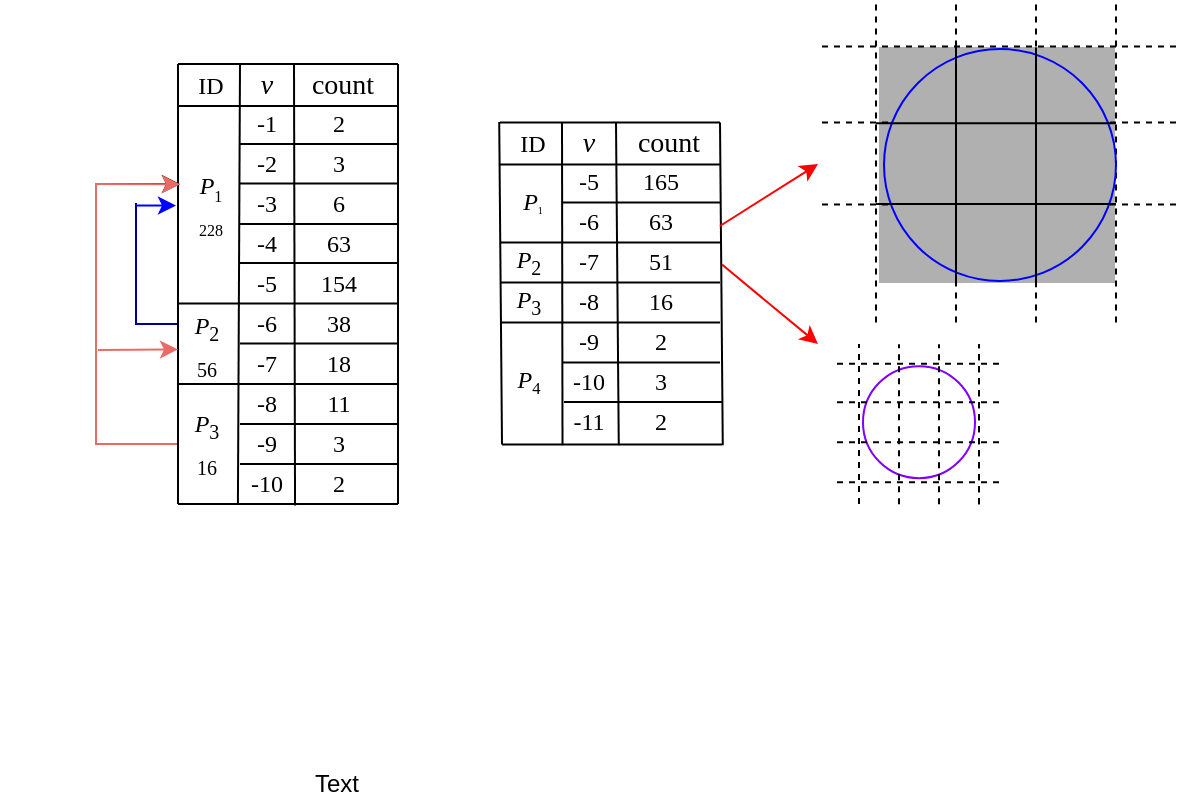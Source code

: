 <mxfile version="14.3.2" type="github" pages="2">
  <diagram id="_1Wtow-dw4-1ti9XIvQA" name="Page-1">
    <mxGraphModel dx="2377" dy="867" grid="1" gridSize="10" guides="1" tooltips="1" connect="1" arrows="1" fold="1" page="1" pageScale="1" pageWidth="827" pageHeight="1169" math="0" shadow="0">
      <root>
        <mxCell id="0" />
        <mxCell id="1" parent="0" />
        <mxCell id="E4blvEDHZqpK1_lMUiRl-31" value="" style="whiteSpace=wrap;html=1;aspect=fixed;shadow=0;strokeColor=#FFFFFF;fillColor=#B0B0B0;" parent="1" vertex="1">
          <mxGeometry x="-289" y="41" width="119" height="119" as="geometry" />
        </mxCell>
        <mxCell id="SOsMVHl4s7LR2z6pSPWi-3" value="" style="endArrow=none;html=1;" parent="1" edge="1">
          <mxGeometry width="50" height="50" relative="1" as="geometry">
            <mxPoint x="-639" y="270" as="sourcePoint" />
            <mxPoint x="-639" y="50" as="targetPoint" />
          </mxGeometry>
        </mxCell>
        <mxCell id="SOsMVHl4s7LR2z6pSPWi-4" value="" style="endArrow=none;html=1;" parent="1" edge="1">
          <mxGeometry width="50" height="50" relative="1" as="geometry">
            <mxPoint x="-639" y="50" as="sourcePoint" />
            <mxPoint x="-529" y="50" as="targetPoint" />
          </mxGeometry>
        </mxCell>
        <mxCell id="SOsMVHl4s7LR2z6pSPWi-5" value="" style="endArrow=none;html=1;" parent="1" edge="1">
          <mxGeometry width="50" height="50" relative="1" as="geometry">
            <mxPoint x="-639" y="71" as="sourcePoint" />
            <mxPoint x="-529" y="71" as="targetPoint" />
          </mxGeometry>
        </mxCell>
        <mxCell id="SOsMVHl4s7LR2z6pSPWi-6" value="" style="endArrow=none;html=1;" parent="1" edge="1">
          <mxGeometry width="50" height="50" relative="1" as="geometry">
            <mxPoint x="-529" y="270" as="sourcePoint" />
            <mxPoint x="-529" y="50" as="targetPoint" />
          </mxGeometry>
        </mxCell>
        <mxCell id="SOsMVHl4s7LR2z6pSPWi-7" value="" style="endArrow=none;html=1;exitX=0.032;exitY=0.998;exitDx=0;exitDy=0;exitPerimeter=0;" parent="1" source="SOsMVHl4s7LR2z6pSPWi-50" edge="1">
          <mxGeometry width="50" height="50" relative="1" as="geometry">
            <mxPoint x="-608" y="490" as="sourcePoint" />
            <mxPoint x="-608" y="50" as="targetPoint" />
          </mxGeometry>
        </mxCell>
        <mxCell id="SOsMVHl4s7LR2z6pSPWi-8" value="" style="endArrow=none;html=1;exitX=0.984;exitY=1.036;exitDx=0;exitDy=0;exitPerimeter=0;" parent="1" source="SOsMVHl4s7LR2z6pSPWi-50" edge="1">
          <mxGeometry width="50" height="50" relative="1" as="geometry">
            <mxPoint x="-581" y="490" as="sourcePoint" />
            <mxPoint x="-581" y="50" as="targetPoint" />
          </mxGeometry>
        </mxCell>
        <mxCell id="SOsMVHl4s7LR2z6pSPWi-9" value="&lt;font style=&quot;font-size: 12px&quot; face=&quot;Times New Roman&quot;&gt;ID&lt;/font&gt;" style="text;html=1;align=center;verticalAlign=middle;resizable=0;points=[];autosize=1;strokeColor=none;" parent="1" vertex="1">
          <mxGeometry x="-638" y="51" width="30" height="20" as="geometry" />
        </mxCell>
        <mxCell id="SOsMVHl4s7LR2z6pSPWi-10" value="&lt;font style=&quot;font-size: 14px&quot; face=&quot;Times New Roman&quot;&gt;&lt;i&gt;v&lt;/i&gt;&lt;/font&gt;" style="text;html=1;align=center;verticalAlign=middle;resizable=0;points=[];autosize=1;strokeColor=none;" parent="1" vertex="1">
          <mxGeometry x="-605" y="51" width="20" height="20" as="geometry" />
        </mxCell>
        <mxCell id="SOsMVHl4s7LR2z6pSPWi-11" value="&lt;font style=&quot;font-size: 14px&quot; face=&quot;Times New Roman&quot;&gt;count&lt;/font&gt;" style="text;html=1;align=center;verticalAlign=middle;resizable=0;points=[];autosize=1;strokeColor=none;" parent="1" vertex="1">
          <mxGeometry x="-582" y="51" width="50" height="20" as="geometry" />
        </mxCell>
        <mxCell id="SOsMVHl4s7LR2z6pSPWi-14" value="" style="endArrow=none;html=1;" parent="1" edge="1">
          <mxGeometry width="50" height="50" relative="1" as="geometry">
            <mxPoint x="-639" y="169.76" as="sourcePoint" />
            <mxPoint x="-529" y="169.76" as="targetPoint" />
          </mxGeometry>
        </mxCell>
        <mxCell id="SOsMVHl4s7LR2z6pSPWi-15" value="&lt;font face=&quot;Times New Roman&quot;&gt;&lt;span style=&quot;font-size: 12px&quot;&gt;&lt;i&gt;P&lt;/i&gt;&lt;/span&gt;&lt;sub&gt;&lt;font style=&quot;font-size: 8px&quot;&gt;1&lt;br&gt;228&lt;br&gt;&lt;/font&gt;&lt;/sub&gt;&lt;/font&gt;" style="text;html=1;align=center;verticalAlign=middle;resizable=0;points=[];autosize=1;strokeColor=none;" parent="1" vertex="1">
          <mxGeometry x="-638" y="101" width="30" height="40" as="geometry" />
        </mxCell>
        <mxCell id="SOsMVHl4s7LR2z6pSPWi-18" value="" style="endArrow=none;html=1;" parent="1" edge="1">
          <mxGeometry width="50" height="50" relative="1" as="geometry">
            <mxPoint x="-608" y="90" as="sourcePoint" />
            <mxPoint x="-529" y="90" as="targetPoint" />
          </mxGeometry>
        </mxCell>
        <mxCell id="SOsMVHl4s7LR2z6pSPWi-19" value="" style="endArrow=none;html=1;" parent="1" edge="1">
          <mxGeometry width="50" height="50" relative="1" as="geometry">
            <mxPoint x="-608" y="109.76" as="sourcePoint" />
            <mxPoint x="-529" y="109.76" as="targetPoint" />
          </mxGeometry>
        </mxCell>
        <mxCell id="SOsMVHl4s7LR2z6pSPWi-20" value="" style="endArrow=none;html=1;" parent="1" edge="1">
          <mxGeometry width="50" height="50" relative="1" as="geometry">
            <mxPoint x="-608" y="130.0" as="sourcePoint" />
            <mxPoint x="-529" y="130.0" as="targetPoint" />
          </mxGeometry>
        </mxCell>
        <mxCell id="SOsMVHl4s7LR2z6pSPWi-21" value="&lt;font face=&quot;Times New Roman&quot;&gt;-1&lt;/font&gt;" style="text;html=1;align=center;verticalAlign=middle;resizable=0;points=[];autosize=1;strokeColor=none;" parent="1" vertex="1">
          <mxGeometry x="-610" y="70" width="30" height="20" as="geometry" />
        </mxCell>
        <mxCell id="SOsMVHl4s7LR2z6pSPWi-22" value="&lt;font face=&quot;Times New Roman&quot;&gt;-2&lt;/font&gt;" style="text;html=1;align=center;verticalAlign=middle;resizable=0;points=[];autosize=1;strokeColor=none;" parent="1" vertex="1">
          <mxGeometry x="-610" y="90" width="30" height="20" as="geometry" />
        </mxCell>
        <mxCell id="SOsMVHl4s7LR2z6pSPWi-23" value="&lt;font face=&quot;Times New Roman&quot;&gt;-3&lt;/font&gt;" style="text;html=1;align=center;verticalAlign=middle;resizable=0;points=[];autosize=1;strokeColor=none;" parent="1" vertex="1">
          <mxGeometry x="-610" y="110" width="30" height="20" as="geometry" />
        </mxCell>
        <mxCell id="SOsMVHl4s7LR2z6pSPWi-24" value="&lt;font face=&quot;Times New Roman&quot;&gt;-4&lt;/font&gt;" style="text;html=1;align=center;verticalAlign=middle;resizable=0;points=[];autosize=1;strokeColor=none;" parent="1" vertex="1">
          <mxGeometry x="-610" y="130" width="30" height="20" as="geometry" />
        </mxCell>
        <mxCell id="SOsMVHl4s7LR2z6pSPWi-25" value="&lt;font face=&quot;Times New Roman&quot;&gt;2&lt;/font&gt;" style="text;html=1;align=center;verticalAlign=middle;resizable=0;points=[];autosize=1;strokeColor=none;" parent="1" vertex="1">
          <mxGeometry x="-569" y="70" width="20" height="20" as="geometry" />
        </mxCell>
        <mxCell id="SOsMVHl4s7LR2z6pSPWi-26" value="&lt;font face=&quot;Times New Roman&quot;&gt;3&lt;/font&gt;" style="text;html=1;align=center;verticalAlign=middle;resizable=0;points=[];autosize=1;strokeColor=none;" parent="1" vertex="1">
          <mxGeometry x="-569" y="90" width="20" height="20" as="geometry" />
        </mxCell>
        <mxCell id="SOsMVHl4s7LR2z6pSPWi-27" value="&lt;font face=&quot;Times New Roman&quot;&gt;6&lt;/font&gt;" style="text;html=1;align=center;verticalAlign=middle;resizable=0;points=[];autosize=1;strokeColor=none;" parent="1" vertex="1">
          <mxGeometry x="-569" y="110" width="20" height="20" as="geometry" />
        </mxCell>
        <mxCell id="SOsMVHl4s7LR2z6pSPWi-28" value="&lt;font face=&quot;Times New Roman&quot;&gt;63&lt;/font&gt;" style="text;html=1;align=center;verticalAlign=middle;resizable=0;points=[];autosize=1;strokeColor=none;" parent="1" vertex="1">
          <mxGeometry x="-574" y="130" width="30" height="20" as="geometry" />
        </mxCell>
        <mxCell id="SOsMVHl4s7LR2z6pSPWi-30" value="" style="endArrow=none;html=1;" parent="1" edge="1">
          <mxGeometry width="50" height="50" relative="1" as="geometry">
            <mxPoint x="-639" y="210" as="sourcePoint" />
            <mxPoint x="-529" y="210" as="targetPoint" />
          </mxGeometry>
        </mxCell>
        <mxCell id="SOsMVHl4s7LR2z6pSPWi-31" value="&lt;font style=&quot;font-size: 12px&quot; face=&quot;Times New Roman&quot;&gt;&lt;i&gt;P&lt;/i&gt;&lt;sub&gt;2&lt;br&gt;56&lt;br&gt;&lt;/sub&gt;&lt;/font&gt;" style="text;html=1;align=center;verticalAlign=middle;resizable=0;points=[];autosize=1;strokeColor=none;" parent="1" vertex="1">
          <mxGeometry x="-640" y="171" width="30" height="40" as="geometry" />
        </mxCell>
        <mxCell id="SOsMVHl4s7LR2z6pSPWi-32" value="" style="endArrow=none;html=1;" parent="1" edge="1">
          <mxGeometry width="50" height="50" relative="1" as="geometry">
            <mxPoint x="-608" y="149.52" as="sourcePoint" />
            <mxPoint x="-529" y="149.52" as="targetPoint" />
          </mxGeometry>
        </mxCell>
        <mxCell id="SOsMVHl4s7LR2z6pSPWi-35" value="&lt;font face=&quot;Times New Roman&quot;&gt;-5&lt;/font&gt;" style="text;html=1;align=center;verticalAlign=middle;resizable=0;points=[];autosize=1;strokeColor=none;" parent="1" vertex="1">
          <mxGeometry x="-610" y="150" width="30" height="20" as="geometry" />
        </mxCell>
        <mxCell id="SOsMVHl4s7LR2z6pSPWi-36" value="&lt;font face=&quot;Times New Roman&quot;&gt;154&lt;/font&gt;" style="text;html=1;align=center;verticalAlign=middle;resizable=0;points=[];autosize=1;strokeColor=none;" parent="1" vertex="1">
          <mxGeometry x="-574" y="150" width="30" height="20" as="geometry" />
        </mxCell>
        <mxCell id="SOsMVHl4s7LR2z6pSPWi-37" value="" style="endArrow=none;html=1;" parent="1" edge="1">
          <mxGeometry width="50" height="50" relative="1" as="geometry">
            <mxPoint x="-608" y="189.76" as="sourcePoint" />
            <mxPoint x="-529" y="189.76" as="targetPoint" />
          </mxGeometry>
        </mxCell>
        <mxCell id="SOsMVHl4s7LR2z6pSPWi-38" value="&lt;font face=&quot;Times New Roman&quot;&gt;-6&lt;/font&gt;" style="text;html=1;align=center;verticalAlign=middle;resizable=0;points=[];autosize=1;strokeColor=none;" parent="1" vertex="1">
          <mxGeometry x="-610" y="170" width="30" height="20" as="geometry" />
        </mxCell>
        <mxCell id="SOsMVHl4s7LR2z6pSPWi-41" value="&lt;font face=&quot;Times New Roman&quot;&gt;-7&lt;/font&gt;" style="text;html=1;align=center;verticalAlign=middle;resizable=0;points=[];autosize=1;strokeColor=none;" parent="1" vertex="1">
          <mxGeometry x="-610" y="190" width="30" height="20" as="geometry" />
        </mxCell>
        <mxCell id="SOsMVHl4s7LR2z6pSPWi-42" value="&lt;font face=&quot;Times New Roman&quot;&gt;38&lt;/font&gt;" style="text;html=1;align=center;verticalAlign=middle;resizable=0;points=[];autosize=1;strokeColor=none;" parent="1" vertex="1">
          <mxGeometry x="-574" y="170" width="30" height="20" as="geometry" />
        </mxCell>
        <mxCell id="SOsMVHl4s7LR2z6pSPWi-43" value="&lt;font face=&quot;Times New Roman&quot;&gt;18&lt;/font&gt;" style="text;html=1;align=center;verticalAlign=middle;resizable=0;points=[];autosize=1;strokeColor=none;" parent="1" vertex="1">
          <mxGeometry x="-574" y="190" width="30" height="20" as="geometry" />
        </mxCell>
        <mxCell id="SOsMVHl4s7LR2z6pSPWi-44" value="" style="endArrow=none;html=1;" parent="1" edge="1">
          <mxGeometry width="50" height="50" relative="1" as="geometry">
            <mxPoint x="-639" y="270" as="sourcePoint" />
            <mxPoint x="-529" y="270" as="targetPoint" />
          </mxGeometry>
        </mxCell>
        <mxCell id="SOsMVHl4s7LR2z6pSPWi-45" value="&lt;font style=&quot;font-size: 12px&quot; face=&quot;Times New Roman&quot;&gt;&lt;i&gt;P&lt;/i&gt;&lt;sub&gt;3&lt;br&gt;16&lt;br&gt;&lt;/sub&gt;&lt;/font&gt;" style="text;html=1;align=center;verticalAlign=middle;resizable=0;points=[];autosize=1;strokeColor=none;" parent="1" vertex="1">
          <mxGeometry x="-640" y="220" width="30" height="40" as="geometry" />
        </mxCell>
        <mxCell id="SOsMVHl4s7LR2z6pSPWi-46" value="" style="endArrow=none;html=1;" parent="1" edge="1">
          <mxGeometry width="50" height="50" relative="1" as="geometry">
            <mxPoint x="-608" y="230" as="sourcePoint" />
            <mxPoint x="-529" y="230" as="targetPoint" />
          </mxGeometry>
        </mxCell>
        <mxCell id="SOsMVHl4s7LR2z6pSPWi-47" value="" style="endArrow=none;html=1;" parent="1" edge="1">
          <mxGeometry width="50" height="50" relative="1" as="geometry">
            <mxPoint x="-608" y="250" as="sourcePoint" />
            <mxPoint x="-529" y="250" as="targetPoint" />
          </mxGeometry>
        </mxCell>
        <mxCell id="SOsMVHl4s7LR2z6pSPWi-48" value="&lt;font face=&quot;Times New Roman&quot;&gt;-8&lt;/font&gt;" style="text;html=1;align=center;verticalAlign=middle;resizable=0;points=[];autosize=1;strokeColor=none;" parent="1" vertex="1">
          <mxGeometry x="-610" y="210" width="30" height="20" as="geometry" />
        </mxCell>
        <mxCell id="SOsMVHl4s7LR2z6pSPWi-49" value="&lt;font face=&quot;Times New Roman&quot;&gt;-9&lt;/font&gt;" style="text;html=1;align=center;verticalAlign=middle;resizable=0;points=[];autosize=1;strokeColor=none;" parent="1" vertex="1">
          <mxGeometry x="-610" y="230" width="30" height="20" as="geometry" />
        </mxCell>
        <mxCell id="SOsMVHl4s7LR2z6pSPWi-50" value="&lt;font face=&quot;Times New Roman&quot;&gt;-10&lt;/font&gt;" style="text;html=1;align=center;verticalAlign=middle;resizable=0;points=[];autosize=1;strokeColor=none;" parent="1" vertex="1">
          <mxGeometry x="-610" y="250" width="30" height="20" as="geometry" />
        </mxCell>
        <mxCell id="SOsMVHl4s7LR2z6pSPWi-52" value="&lt;font face=&quot;Times New Roman&quot;&gt;11&lt;/font&gt;" style="text;html=1;align=center;verticalAlign=middle;resizable=0;points=[];autosize=1;strokeColor=none;" parent="1" vertex="1">
          <mxGeometry x="-574" y="210" width="30" height="20" as="geometry" />
        </mxCell>
        <mxCell id="SOsMVHl4s7LR2z6pSPWi-53" value="&lt;font face=&quot;Times New Roman&quot;&gt;3&lt;/font&gt;" style="text;html=1;align=center;verticalAlign=middle;resizable=0;points=[];autosize=1;strokeColor=none;" parent="1" vertex="1">
          <mxGeometry x="-569" y="230" width="20" height="20" as="geometry" />
        </mxCell>
        <mxCell id="SOsMVHl4s7LR2z6pSPWi-54" value="&lt;font face=&quot;Times New Roman&quot;&gt;2&lt;/font&gt;" style="text;html=1;align=center;verticalAlign=middle;resizable=0;points=[];autosize=1;strokeColor=none;" parent="1" vertex="1">
          <mxGeometry x="-569" y="250" width="20" height="20" as="geometry" />
        </mxCell>
        <mxCell id="SOsMVHl4s7LR2z6pSPWi-56" value="" style="endArrow=none;html=1;" parent="1" edge="1">
          <mxGeometry width="50" height="50" relative="1" as="geometry">
            <mxPoint x="-478" y="79.3" as="sourcePoint" />
            <mxPoint x="-368" y="79.3" as="targetPoint" />
          </mxGeometry>
        </mxCell>
        <mxCell id="SOsMVHl4s7LR2z6pSPWi-57" value="" style="endArrow=none;html=1;" parent="1" edge="1">
          <mxGeometry width="50" height="50" relative="1" as="geometry">
            <mxPoint x="-478" y="100.3" as="sourcePoint" />
            <mxPoint x="-368" y="100.3" as="targetPoint" />
          </mxGeometry>
        </mxCell>
        <mxCell id="SOsMVHl4s7LR2z6pSPWi-59" value="" style="endArrow=none;html=1;exitX=0.075;exitY=1.064;exitDx=0;exitDy=0;exitPerimeter=0;" parent="1" source="SOsMVHl4s7LR2z6pSPWi-84" edge="1">
          <mxGeometry width="50" height="50" relative="1" as="geometry">
            <mxPoint x="-447" y="299.3" as="sourcePoint" />
            <mxPoint x="-447" y="79.3" as="targetPoint" />
          </mxGeometry>
        </mxCell>
        <mxCell id="SOsMVHl4s7LR2z6pSPWi-60" value="" style="endArrow=none;html=1;exitX=1.013;exitY=1.064;exitDx=0;exitDy=0;exitPerimeter=0;" parent="1" source="SOsMVHl4s7LR2z6pSPWi-84" edge="1">
          <mxGeometry width="50" height="50" relative="1" as="geometry">
            <mxPoint x="-419.48" y="300.02" as="sourcePoint" />
            <mxPoint x="-420" y="79.3" as="targetPoint" />
          </mxGeometry>
        </mxCell>
        <mxCell id="SOsMVHl4s7LR2z6pSPWi-61" value="&lt;font style=&quot;font-size: 12px&quot; face=&quot;Times New Roman&quot;&gt;ID&lt;/font&gt;" style="text;html=1;align=center;verticalAlign=middle;resizable=0;points=[];autosize=1;strokeColor=none;" parent="1" vertex="1">
          <mxGeometry x="-477" y="80.3" width="30" height="20" as="geometry" />
        </mxCell>
        <mxCell id="SOsMVHl4s7LR2z6pSPWi-62" value="&lt;font style=&quot;font-size: 14px&quot; face=&quot;Times New Roman&quot;&gt;&lt;i&gt;v&lt;/i&gt;&lt;/font&gt;" style="text;html=1;align=center;verticalAlign=middle;resizable=0;points=[];autosize=1;strokeColor=none;" parent="1" vertex="1">
          <mxGeometry x="-444" y="80.3" width="20" height="20" as="geometry" />
        </mxCell>
        <mxCell id="SOsMVHl4s7LR2z6pSPWi-63" value="&lt;font style=&quot;font-size: 14px&quot; face=&quot;Times New Roman&quot;&gt;count&lt;/font&gt;" style="text;html=1;align=center;verticalAlign=middle;resizable=0;points=[];autosize=1;strokeColor=none;" parent="1" vertex="1">
          <mxGeometry x="-419" y="80.3" width="50" height="20" as="geometry" />
        </mxCell>
        <mxCell id="SOsMVHl4s7LR2z6pSPWi-65" value="&lt;font style=&quot;font-size: 12px&quot; face=&quot;Times New Roman&quot;&gt;&lt;i&gt;P&lt;/i&gt;&lt;/font&gt;&lt;font style=&quot;font-size: 6px&quot; face=&quot;Times New Roman&quot;&gt;&lt;sub&gt;1&lt;/sub&gt;&lt;/font&gt;" style="text;html=1;align=center;verticalAlign=middle;resizable=0;points=[];autosize=1;strokeColor=none;" parent="1" vertex="1">
          <mxGeometry x="-477" y="109.3" width="30" height="20" as="geometry" />
        </mxCell>
        <mxCell id="SOsMVHl4s7LR2z6pSPWi-66" value="" style="endArrow=none;html=1;" parent="1" edge="1">
          <mxGeometry width="50" height="50" relative="1" as="geometry">
            <mxPoint x="-447" y="119.3" as="sourcePoint" />
            <mxPoint x="-368" y="119.3" as="targetPoint" />
          </mxGeometry>
        </mxCell>
        <mxCell id="SOsMVHl4s7LR2z6pSPWi-69" value="&lt;font face=&quot;Times New Roman&quot;&gt;-5&lt;/font&gt;" style="text;html=1;align=center;verticalAlign=middle;resizable=0;points=[];autosize=1;strokeColor=none;" parent="1" vertex="1">
          <mxGeometry x="-449" y="99.3" width="30" height="20" as="geometry" />
        </mxCell>
        <mxCell id="SOsMVHl4s7LR2z6pSPWi-70" value="&lt;font face=&quot;Times New Roman&quot;&gt;-6&lt;/font&gt;" style="text;html=1;align=center;verticalAlign=middle;resizable=0;points=[];autosize=1;strokeColor=none;" parent="1" vertex="1">
          <mxGeometry x="-449" y="119.3" width="30" height="20" as="geometry" />
        </mxCell>
        <mxCell id="SOsMVHl4s7LR2z6pSPWi-71" value="&lt;font face=&quot;Times New Roman&quot;&gt;-7&lt;/font&gt;" style="text;html=1;align=center;verticalAlign=middle;resizable=0;points=[];autosize=1;strokeColor=none;" parent="1" vertex="1">
          <mxGeometry x="-449" y="139.3" width="30" height="20" as="geometry" />
        </mxCell>
        <mxCell id="SOsMVHl4s7LR2z6pSPWi-72" value="&lt;font face=&quot;Times New Roman&quot;&gt;-8&lt;/font&gt;" style="text;html=1;align=center;verticalAlign=middle;resizable=0;points=[];autosize=1;strokeColor=none;" parent="1" vertex="1">
          <mxGeometry x="-449" y="159.3" width="30" height="20" as="geometry" />
        </mxCell>
        <mxCell id="SOsMVHl4s7LR2z6pSPWi-73" value="&lt;font face=&quot;Times New Roman&quot;&gt;165&lt;/font&gt;" style="text;html=1;align=center;verticalAlign=middle;resizable=0;points=[];autosize=1;strokeColor=none;" parent="1" vertex="1">
          <mxGeometry x="-413" y="99.3" width="30" height="20" as="geometry" />
        </mxCell>
        <mxCell id="SOsMVHl4s7LR2z6pSPWi-74" value="&lt;font face=&quot;Times New Roman&quot;&gt;63&lt;/font&gt;" style="text;html=1;align=center;verticalAlign=middle;resizable=0;points=[];autosize=1;strokeColor=none;" parent="1" vertex="1">
          <mxGeometry x="-413" y="119.3" width="30" height="20" as="geometry" />
        </mxCell>
        <mxCell id="SOsMVHl4s7LR2z6pSPWi-75" value="&lt;font face=&quot;Times New Roman&quot;&gt;51&lt;/font&gt;" style="text;html=1;align=center;verticalAlign=middle;resizable=0;points=[];autosize=1;strokeColor=none;" parent="1" vertex="1">
          <mxGeometry x="-413" y="139.3" width="30" height="20" as="geometry" />
        </mxCell>
        <mxCell id="SOsMVHl4s7LR2z6pSPWi-76" value="&lt;font face=&quot;Times New Roman&quot;&gt;16&lt;/font&gt;" style="text;html=1;align=center;verticalAlign=middle;resizable=0;points=[];autosize=1;strokeColor=none;" parent="1" vertex="1">
          <mxGeometry x="-413" y="159.3" width="30" height="20" as="geometry" />
        </mxCell>
        <mxCell id="SOsMVHl4s7LR2z6pSPWi-77" value="" style="endArrow=none;html=1;" parent="1" edge="1">
          <mxGeometry width="50" height="50" relative="1" as="geometry">
            <mxPoint x="-477" y="240.3" as="sourcePoint" />
            <mxPoint x="-367" y="240.3" as="targetPoint" />
          </mxGeometry>
        </mxCell>
        <mxCell id="SOsMVHl4s7LR2z6pSPWi-78" value="&lt;font face=&quot;Times New Roman&quot;&gt;&lt;i&gt;P&lt;/i&gt;&lt;span style=&quot;font-size: 10px&quot;&gt;&lt;sub&gt;4&lt;/sub&gt;&lt;/span&gt;&lt;/font&gt;" style="text;html=1;align=center;verticalAlign=middle;resizable=0;points=[];autosize=1;strokeColor=none;" parent="1" vertex="1">
          <mxGeometry x="-479" y="199.3" width="30" height="20" as="geometry" />
        </mxCell>
        <mxCell id="SOsMVHl4s7LR2z6pSPWi-80" value="&lt;font face=&quot;Times New Roman&quot;&gt;-9&lt;/font&gt;" style="text;html=1;align=center;verticalAlign=middle;resizable=0;points=[];autosize=1;strokeColor=none;" parent="1" vertex="1">
          <mxGeometry x="-449" y="179.3" width="30" height="20" as="geometry" />
        </mxCell>
        <mxCell id="SOsMVHl4s7LR2z6pSPWi-81" value="&lt;font face=&quot;Times New Roman&quot;&gt;2&lt;/font&gt;" style="text;html=1;align=center;verticalAlign=middle;resizable=0;points=[];autosize=1;strokeColor=none;" parent="1" vertex="1">
          <mxGeometry x="-408" y="179.3" width="20" height="20" as="geometry" />
        </mxCell>
        <mxCell id="SOsMVHl4s7LR2z6pSPWi-82" value="" style="endArrow=none;html=1;" parent="1" edge="1">
          <mxGeometry width="50" height="50" relative="1" as="geometry">
            <mxPoint x="-446" y="219.06" as="sourcePoint" />
            <mxPoint x="-367" y="219.06" as="targetPoint" />
          </mxGeometry>
        </mxCell>
        <mxCell id="SOsMVHl4s7LR2z6pSPWi-83" value="&lt;font face=&quot;Times New Roman&quot;&gt;-10&lt;/font&gt;" style="text;html=1;align=center;verticalAlign=middle;resizable=0;points=[];autosize=1;strokeColor=none;" parent="1" vertex="1">
          <mxGeometry x="-449" y="199.3" width="30" height="20" as="geometry" />
        </mxCell>
        <mxCell id="SOsMVHl4s7LR2z6pSPWi-84" value="&lt;font face=&quot;Times New Roman&quot;&gt;-11&lt;/font&gt;" style="text;html=1;align=center;verticalAlign=middle;resizable=0;points=[];autosize=1;strokeColor=none;" parent="1" vertex="1">
          <mxGeometry x="-449" y="219.3" width="30" height="20" as="geometry" />
        </mxCell>
        <mxCell id="SOsMVHl4s7LR2z6pSPWi-85" value="&lt;font face=&quot;Times New Roman&quot;&gt;3&lt;/font&gt;" style="text;html=1;align=center;verticalAlign=middle;resizable=0;points=[];autosize=1;strokeColor=none;" parent="1" vertex="1">
          <mxGeometry x="-408" y="199.3" width="20" height="20" as="geometry" />
        </mxCell>
        <mxCell id="SOsMVHl4s7LR2z6pSPWi-86" value="&lt;font face=&quot;Times New Roman&quot;&gt;2&lt;/font&gt;" style="text;html=1;align=center;verticalAlign=middle;resizable=0;points=[];autosize=1;strokeColor=none;" parent="1" vertex="1">
          <mxGeometry x="-408" y="219.3" width="20" height="20" as="geometry" />
        </mxCell>
        <mxCell id="SOsMVHl4s7LR2z6pSPWi-88" value="&lt;font style=&quot;font-size: 12px&quot; face=&quot;Times New Roman&quot;&gt;&lt;i&gt;P&lt;/i&gt;&lt;sub&gt;3&lt;/sub&gt;&lt;/font&gt;" style="text;html=1;align=center;verticalAlign=middle;resizable=0;points=[];autosize=1;strokeColor=none;" parent="1" vertex="1">
          <mxGeometry x="-479" y="159.3" width="30" height="20" as="geometry" />
        </mxCell>
        <mxCell id="SOsMVHl4s7LR2z6pSPWi-101" value="" style="endArrow=none;html=1;" parent="1" edge="1">
          <mxGeometry width="50" height="50" relative="1" as="geometry">
            <mxPoint x="-478" y="139.3" as="sourcePoint" />
            <mxPoint x="-368" y="139.3" as="targetPoint" />
          </mxGeometry>
        </mxCell>
        <mxCell id="SOsMVHl4s7LR2z6pSPWi-102" value="&lt;font style=&quot;font-size: 12px&quot; face=&quot;Times New Roman&quot;&gt;&lt;i&gt;P&lt;/i&gt;&lt;sub&gt;2&lt;/sub&gt;&lt;/font&gt;" style="text;html=1;align=center;verticalAlign=middle;resizable=0;points=[];autosize=1;strokeColor=none;" parent="1" vertex="1">
          <mxGeometry x="-479" y="139.3" width="30" height="20" as="geometry" />
        </mxCell>
        <mxCell id="SOsMVHl4s7LR2z6pSPWi-103" value="" style="endArrow=none;html=1;" parent="1" edge="1">
          <mxGeometry width="50" height="50" relative="1" as="geometry">
            <mxPoint x="-478" y="159.3" as="sourcePoint" />
            <mxPoint x="-368" y="159.3" as="targetPoint" />
          </mxGeometry>
        </mxCell>
        <mxCell id="SOsMVHl4s7LR2z6pSPWi-104" value="" style="endArrow=none;html=1;" parent="1" edge="1">
          <mxGeometry width="50" height="50" relative="1" as="geometry">
            <mxPoint x="-478" y="179.3" as="sourcePoint" />
            <mxPoint x="-368" y="179.3" as="targetPoint" />
          </mxGeometry>
        </mxCell>
        <mxCell id="SOsMVHl4s7LR2z6pSPWi-105" value="" style="endArrow=none;html=1;" parent="1" edge="1">
          <mxGeometry width="50" height="50" relative="1" as="geometry">
            <mxPoint x="-447" y="199.3" as="sourcePoint" />
            <mxPoint x="-368" y="199.3" as="targetPoint" />
          </mxGeometry>
        </mxCell>
        <mxCell id="SOsMVHl4s7LR2z6pSPWi-106" value="" style="endArrow=none;html=1;exitX=1.013;exitY=1.064;exitDx=0;exitDy=0;exitPerimeter=0;" parent="1" edge="1">
          <mxGeometry width="50" height="50" relative="1" as="geometry">
            <mxPoint x="-366.61" y="240.58" as="sourcePoint" />
            <mxPoint x="-368" y="79.3" as="targetPoint" />
          </mxGeometry>
        </mxCell>
        <mxCell id="SOsMVHl4s7LR2z6pSPWi-107" value="" style="endArrow=none;html=1;exitX=1.013;exitY=1.064;exitDx=0;exitDy=0;exitPerimeter=0;" parent="1" edge="1">
          <mxGeometry width="50" height="50" relative="1" as="geometry">
            <mxPoint x="-477.0" y="240.3" as="sourcePoint" />
            <mxPoint x="-478.39" y="79.02" as="targetPoint" />
          </mxGeometry>
        </mxCell>
        <mxCell id="SOsMVHl4s7LR2z6pSPWi-108" value="" style="endArrow=classic;html=1;fillColor=#FF0000;strokeColor=#FF0000;" parent="1" edge="1">
          <mxGeometry width="50" height="50" relative="1" as="geometry">
            <mxPoint x="-368" y="131" as="sourcePoint" />
            <mxPoint x="-319" y="100" as="targetPoint" />
          </mxGeometry>
        </mxCell>
        <mxCell id="SOsMVHl4s7LR2z6pSPWi-109" value="" style="endArrow=classic;html=1;strokeColor=#FF0000;" parent="1" edge="1">
          <mxGeometry width="50" height="50" relative="1" as="geometry">
            <mxPoint x="-367" y="150.3" as="sourcePoint" />
            <mxPoint x="-319" y="190" as="targetPoint" />
          </mxGeometry>
        </mxCell>
        <mxCell id="E4blvEDHZqpK1_lMUiRl-1" value="" style="endArrow=none;dashed=1;html=1;" parent="1" edge="1">
          <mxGeometry width="50" height="50" relative="1" as="geometry">
            <mxPoint x="-228.5" y="199.92" as="sourcePoint" />
            <mxPoint x="-309.5" y="199.92" as="targetPoint" />
          </mxGeometry>
        </mxCell>
        <mxCell id="E4blvEDHZqpK1_lMUiRl-5" value="" style="endArrow=none;dashed=1;html=1;" parent="1" edge="1">
          <mxGeometry width="50" height="50" relative="1" as="geometry">
            <mxPoint x="-228.5" y="259.14" as="sourcePoint" />
            <mxPoint x="-309.5" y="259.14" as="targetPoint" />
          </mxGeometry>
        </mxCell>
        <mxCell id="E4blvEDHZqpK1_lMUiRl-6" value="" style="endArrow=none;dashed=1;html=1;" parent="1" edge="1">
          <mxGeometry width="50" height="50" relative="1" as="geometry">
            <mxPoint x="-298.5" y="270.0" as="sourcePoint" />
            <mxPoint x="-298.5" y="190.0" as="targetPoint" />
          </mxGeometry>
        </mxCell>
        <mxCell id="E4blvEDHZqpK1_lMUiRl-9" value="" style="endArrow=none;dashed=1;html=1;" parent="1" edge="1">
          <mxGeometry width="50" height="50" relative="1" as="geometry">
            <mxPoint x="-238.5" y="270.08" as="sourcePoint" />
            <mxPoint x="-238.5" y="190.08" as="targetPoint" />
          </mxGeometry>
        </mxCell>
        <mxCell id="E4blvEDHZqpK1_lMUiRl-10" value="" style="ellipse;whiteSpace=wrap;html=1;aspect=fixed;shadow=0;fillColor=#FFFFFF;strokeColor=#7F00FF;" parent="1" vertex="1">
          <mxGeometry x="-296.5" y="201.08" width="56" height="56" as="geometry" />
        </mxCell>
        <mxCell id="E4blvEDHZqpK1_lMUiRl-3" value="" style="endArrow=none;dashed=1;html=1;" parent="1" edge="1">
          <mxGeometry width="50" height="50" relative="1" as="geometry">
            <mxPoint x="-228.5" y="219.14" as="sourcePoint" />
            <mxPoint x="-309.5" y="219.14" as="targetPoint" />
          </mxGeometry>
        </mxCell>
        <mxCell id="E4blvEDHZqpK1_lMUiRl-4" value="" style="endArrow=none;dashed=1;html=1;" parent="1" edge="1">
          <mxGeometry width="50" height="50" relative="1" as="geometry">
            <mxPoint x="-228.5" y="239.14" as="sourcePoint" />
            <mxPoint x="-309.5" y="239.14" as="targetPoint" />
          </mxGeometry>
        </mxCell>
        <mxCell id="E4blvEDHZqpK1_lMUiRl-7" value="" style="endArrow=none;dashed=1;html=1;" parent="1" edge="1">
          <mxGeometry width="50" height="50" relative="1" as="geometry">
            <mxPoint x="-278.5" y="270.08" as="sourcePoint" />
            <mxPoint x="-278.5" y="190.08" as="targetPoint" />
          </mxGeometry>
        </mxCell>
        <mxCell id="E4blvEDHZqpK1_lMUiRl-8" value="" style="endArrow=none;dashed=1;html=1;" parent="1" edge="1">
          <mxGeometry width="50" height="50" relative="1" as="geometry">
            <mxPoint x="-258.5" y="270.08" as="sourcePoint" />
            <mxPoint x="-258.5" y="190.08" as="targetPoint" />
          </mxGeometry>
        </mxCell>
        <mxCell id="E4blvEDHZqpK1_lMUiRl-14" value="" style="endArrow=none;dashed=1;html=1;" parent="1" edge="1">
          <mxGeometry width="50" height="50" relative="1" as="geometry">
            <mxPoint x="-140" y="41.3" as="sourcePoint" />
            <mxPoint x="-320" y="41.3" as="targetPoint" />
          </mxGeometry>
        </mxCell>
        <mxCell id="E4blvEDHZqpK1_lMUiRl-15" value="" style="endArrow=none;dashed=1;html=1;" parent="1" edge="1">
          <mxGeometry width="50" height="50" relative="1" as="geometry">
            <mxPoint x="-140" y="79.3" as="sourcePoint" />
            <mxPoint x="-320" y="79.3" as="targetPoint" />
          </mxGeometry>
        </mxCell>
        <mxCell id="E4blvEDHZqpK1_lMUiRl-16" value="" style="endArrow=none;dashed=1;html=1;" parent="1" edge="1">
          <mxGeometry width="50" height="50" relative="1" as="geometry">
            <mxPoint x="-140" y="120.3" as="sourcePoint" />
            <mxPoint x="-320" y="120.3" as="targetPoint" />
          </mxGeometry>
        </mxCell>
        <mxCell id="E4blvEDHZqpK1_lMUiRl-18" value="" style="endArrow=none;dashed=1;html=1;" parent="1" edge="1">
          <mxGeometry width="50" height="50" relative="1" as="geometry">
            <mxPoint x="-290" y="179.3" as="sourcePoint" />
            <mxPoint x="-290" y="19.3" as="targetPoint" />
          </mxGeometry>
        </mxCell>
        <mxCell id="E4blvEDHZqpK1_lMUiRl-19" value="" style="endArrow=none;dashed=1;html=1;" parent="1" edge="1">
          <mxGeometry width="50" height="50" relative="1" as="geometry">
            <mxPoint x="-250" y="179.3" as="sourcePoint" />
            <mxPoint x="-250" y="19.3" as="targetPoint" />
          </mxGeometry>
        </mxCell>
        <mxCell id="E4blvEDHZqpK1_lMUiRl-20" value="" style="endArrow=none;dashed=1;html=1;" parent="1" edge="1">
          <mxGeometry width="50" height="50" relative="1" as="geometry">
            <mxPoint x="-210" y="179.3" as="sourcePoint" />
            <mxPoint x="-210" y="19.3" as="targetPoint" />
          </mxGeometry>
        </mxCell>
        <mxCell id="E4blvEDHZqpK1_lMUiRl-21" value="" style="endArrow=none;dashed=1;html=1;" parent="1" edge="1">
          <mxGeometry width="50" height="50" relative="1" as="geometry">
            <mxPoint x="-170" y="179.3" as="sourcePoint" />
            <mxPoint x="-170" y="19.3" as="targetPoint" />
          </mxGeometry>
        </mxCell>
        <mxCell id="E4blvEDHZqpK1_lMUiRl-22" value="" style="ellipse;whiteSpace=wrap;html=1;aspect=fixed;shadow=0;strokeColor=#0000FF;fillColor=#B0B0B0;" parent="1" vertex="1">
          <mxGeometry x="-286" y="42.5" width="116" height="116" as="geometry" />
        </mxCell>
        <mxCell id="E4blvEDHZqpK1_lMUiRl-24" value="" style="endArrow=none;html=1;shadow=0;" parent="1" edge="1">
          <mxGeometry width="50" height="50" relative="1" as="geometry">
            <mxPoint x="-290" y="79.67" as="sourcePoint" />
            <mxPoint x="-170" y="79.67" as="targetPoint" />
          </mxGeometry>
        </mxCell>
        <mxCell id="E4blvEDHZqpK1_lMUiRl-25" value="" style="endArrow=none;html=1;shadow=0;" parent="1" edge="1">
          <mxGeometry width="50" height="50" relative="1" as="geometry">
            <mxPoint x="-290" y="120" as="sourcePoint" />
            <mxPoint x="-170" y="120" as="targetPoint" />
          </mxGeometry>
        </mxCell>
        <mxCell id="E4blvEDHZqpK1_lMUiRl-27" value="" style="endArrow=none;html=1;shadow=0;" parent="1" edge="1">
          <mxGeometry width="50" height="50" relative="1" as="geometry">
            <mxPoint x="-250" y="41.0" as="sourcePoint" />
            <mxPoint x="-250" y="160.8" as="targetPoint" />
          </mxGeometry>
        </mxCell>
        <mxCell id="E4blvEDHZqpK1_lMUiRl-28" value="" style="endArrow=none;html=1;shadow=0;" parent="1" edge="1">
          <mxGeometry width="50" height="50" relative="1" as="geometry">
            <mxPoint x="-210" y="41.8" as="sourcePoint" />
            <mxPoint x="-210" y="161.6" as="targetPoint" />
          </mxGeometry>
        </mxCell>
        <mxCell id="E4blvEDHZqpK1_lMUiRl-35" value="" style="endArrow=classic;html=1;shadow=0;strokeColor=#FFFFFF;" parent="1" edge="1">
          <mxGeometry width="50" height="50" relative="1" as="geometry">
            <mxPoint x="-720" y="285" as="sourcePoint" />
            <mxPoint x="-670" y="235" as="targetPoint" />
          </mxGeometry>
        </mxCell>
        <mxCell id="E4blvEDHZqpK1_lMUiRl-36" value="" style="endArrow=classic;html=1;shadow=0;strokeColor=#FFFFFF;" parent="1" edge="1">
          <mxGeometry width="50" height="50" relative="1" as="geometry">
            <mxPoint x="-490" y="320" as="sourcePoint" />
            <mxPoint x="-440" y="270" as="targetPoint" />
          </mxGeometry>
        </mxCell>
        <mxCell id="E4blvEDHZqpK1_lMUiRl-37" value="" style="endArrow=classic;html=1;shadow=0;strokeColor=#000000;exitX=0;exitY=1;exitDx=0;exitDy=0;" parent="1" source="E4blvEDHZqpK1_lMUiRl-38" edge="1">
          <mxGeometry width="50" height="50" relative="1" as="geometry">
            <mxPoint x="-691.15" y="110.38" as="sourcePoint" />
            <mxPoint x="-638" y="110" as="targetPoint" />
            <Array as="points">
              <mxPoint x="-638" y="110" />
            </Array>
          </mxGeometry>
        </mxCell>
        <mxCell id="E4blvEDHZqpK1_lMUiRl-38" value="" style="shape=partialRectangle;whiteSpace=wrap;html=1;top=0;left=0;fillColor=none;shadow=0;strokeColor=#EA6B66;direction=south;" parent="1" vertex="1">
          <mxGeometry x="-680" y="110" width="40" height="130" as="geometry" />
        </mxCell>
        <mxCell id="E4blvEDHZqpK1_lMUiRl-40" value="" style="shape=partialRectangle;whiteSpace=wrap;html=1;top=0;left=0;fillColor=none;shadow=0;strokeColor=#000099;direction=south;" parent="1" vertex="1">
          <mxGeometry x="-660" y="120" width="20" height="60" as="geometry" />
        </mxCell>
        <mxCell id="E4blvEDHZqpK1_lMUiRl-43" value="" style="endArrow=classic;html=1;shadow=0;strokeColor=#EA6B66;" parent="1" edge="1">
          <mxGeometry width="50" height="50" relative="1" as="geometry">
            <mxPoint x="-679" y="193" as="sourcePoint" />
            <mxPoint x="-639" y="192.71" as="targetPoint" />
          </mxGeometry>
        </mxCell>
        <mxCell id="E4blvEDHZqpK1_lMUiRl-44" value="" style="endArrow=classic;html=1;shadow=0;strokeColor=#EA6B66;" parent="1" edge="1">
          <mxGeometry width="50" height="50" relative="1" as="geometry">
            <mxPoint x="-680" y="110" as="sourcePoint" />
            <mxPoint x="-638" y="110.14" as="targetPoint" />
          </mxGeometry>
        </mxCell>
        <mxCell id="E4blvEDHZqpK1_lMUiRl-45" value="" style="endArrow=classic;html=1;shadow=0;strokeColor=#0000FF;fillColor=#0000CC;" parent="1" edge="1">
          <mxGeometry width="50" height="50" relative="1" as="geometry">
            <mxPoint x="-660" y="120.76" as="sourcePoint" />
            <mxPoint x="-640" y="120.76" as="targetPoint" />
          </mxGeometry>
        </mxCell>
        <mxCell id="GwW3MWy8XX6xarpHq30g-1" value="" style="endArrow=none;dashed=1;html=1;" edge="1" parent="1">
          <mxGeometry width="50" height="50" relative="1" as="geometry">
            <mxPoint x="-238.5" y="270.08" as="sourcePoint" />
            <mxPoint x="-238.5" y="190.08" as="targetPoint" />
          </mxGeometry>
        </mxCell>
        <mxCell id="Zw4vbsA-gHBFMsizLCVg-4" value="Text" style="text;html=1;align=center;verticalAlign=middle;resizable=0;points=[];autosize=1;" vertex="1" parent="1">
          <mxGeometry x="-580" y="400" width="40" height="20" as="geometry" />
        </mxCell>
      </root>
    </mxGraphModel>
  </diagram>
  <diagram name="Copy of Page-1" id="XxPEHHByqiDYJI2ByPwB">
    <mxGraphModel dx="2617" dy="811" grid="1" gridSize="10" guides="1" tooltips="1" connect="1" arrows="1" fold="1" page="1" pageScale="1" pageWidth="827" pageHeight="1169" math="0" shadow="0">
      <root>
        <mxCell id="aGjMHbDexL6P9dqdABGp-0" />
        <mxCell id="aGjMHbDexL6P9dqdABGp-1" parent="aGjMHbDexL6P9dqdABGp-0" />
        <mxCell id="aGjMHbDexL6P9dqdABGp-2" value="" style="endArrow=none;html=1;" edge="1" parent="aGjMHbDexL6P9dqdABGp-1">
          <mxGeometry width="50" height="50" relative="1" as="geometry">
            <mxPoint x="-800" y="260" as="sourcePoint" />
            <mxPoint x="-800" y="40" as="targetPoint" />
          </mxGeometry>
        </mxCell>
        <mxCell id="aGjMHbDexL6P9dqdABGp-3" value="" style="endArrow=none;html=1;" edge="1" parent="aGjMHbDexL6P9dqdABGp-1">
          <mxGeometry width="50" height="50" relative="1" as="geometry">
            <mxPoint x="-800" y="40" as="sourcePoint" />
            <mxPoint x="-690" y="40" as="targetPoint" />
          </mxGeometry>
        </mxCell>
        <mxCell id="aGjMHbDexL6P9dqdABGp-4" value="" style="endArrow=none;html=1;" edge="1" parent="aGjMHbDexL6P9dqdABGp-1">
          <mxGeometry width="50" height="50" relative="1" as="geometry">
            <mxPoint x="-800" y="61" as="sourcePoint" />
            <mxPoint x="-690" y="61" as="targetPoint" />
          </mxGeometry>
        </mxCell>
        <mxCell id="aGjMHbDexL6P9dqdABGp-5" value="" style="endArrow=none;html=1;" edge="1" parent="aGjMHbDexL6P9dqdABGp-1">
          <mxGeometry width="50" height="50" relative="1" as="geometry">
            <mxPoint x="-690" y="260" as="sourcePoint" />
            <mxPoint x="-690" y="40" as="targetPoint" />
          </mxGeometry>
        </mxCell>
        <mxCell id="aGjMHbDexL6P9dqdABGp-6" value="" style="endArrow=none;html=1;exitX=0.032;exitY=0.998;exitDx=0;exitDy=0;exitPerimeter=0;" edge="1" parent="aGjMHbDexL6P9dqdABGp-1" source="aGjMHbDexL6P9dqdABGp-40">
          <mxGeometry width="50" height="50" relative="1" as="geometry">
            <mxPoint x="-769" y="480" as="sourcePoint" />
            <mxPoint x="-769" y="40" as="targetPoint" />
          </mxGeometry>
        </mxCell>
        <mxCell id="aGjMHbDexL6P9dqdABGp-7" value="" style="endArrow=none;html=1;exitX=0.984;exitY=1.036;exitDx=0;exitDy=0;exitPerimeter=0;" edge="1" parent="aGjMHbDexL6P9dqdABGp-1" source="aGjMHbDexL6P9dqdABGp-40">
          <mxGeometry width="50" height="50" relative="1" as="geometry">
            <mxPoint x="-742" y="480" as="sourcePoint" />
            <mxPoint x="-742" y="40" as="targetPoint" />
          </mxGeometry>
        </mxCell>
        <mxCell id="aGjMHbDexL6P9dqdABGp-8" value="&lt;font style=&quot;font-size: 12px&quot; face=&quot;Times New Roman&quot;&gt;ID&lt;/font&gt;" style="text;html=1;align=center;verticalAlign=middle;resizable=0;points=[];autosize=1;strokeColor=none;" vertex="1" parent="aGjMHbDexL6P9dqdABGp-1">
          <mxGeometry x="-799" y="41" width="30" height="20" as="geometry" />
        </mxCell>
        <mxCell id="aGjMHbDexL6P9dqdABGp-9" value="&lt;font style=&quot;font-size: 14px&quot; face=&quot;Times New Roman&quot;&gt;&lt;i&gt;v&lt;/i&gt;&lt;/font&gt;" style="text;html=1;align=center;verticalAlign=middle;resizable=0;points=[];autosize=1;strokeColor=none;" vertex="1" parent="aGjMHbDexL6P9dqdABGp-1">
          <mxGeometry x="-766" y="41" width="20" height="20" as="geometry" />
        </mxCell>
        <mxCell id="aGjMHbDexL6P9dqdABGp-10" value="&lt;font style=&quot;font-size: 14px&quot; face=&quot;Times New Roman&quot;&gt;count&lt;/font&gt;" style="text;html=1;align=center;verticalAlign=middle;resizable=0;points=[];autosize=1;strokeColor=none;" vertex="1" parent="aGjMHbDexL6P9dqdABGp-1">
          <mxGeometry x="-743" y="41" width="50" height="20" as="geometry" />
        </mxCell>
        <mxCell id="aGjMHbDexL6P9dqdABGp-11" value="" style="endArrow=none;html=1;" edge="1" parent="aGjMHbDexL6P9dqdABGp-1">
          <mxGeometry width="50" height="50" relative="1" as="geometry">
            <mxPoint x="-800" y="159.76" as="sourcePoint" />
            <mxPoint x="-690" y="159.76" as="targetPoint" />
          </mxGeometry>
        </mxCell>
        <mxCell id="aGjMHbDexL6P9dqdABGp-12" value="&lt;font face=&quot;Times New Roman&quot;&gt;&lt;span style=&quot;font-size: 12px&quot;&gt;&lt;i&gt;P&lt;/i&gt;&lt;/span&gt;&lt;sub&gt;&lt;font style=&quot;font-size: 8px&quot;&gt;1&lt;br&gt;228&lt;br&gt;&lt;/font&gt;&lt;/sub&gt;&lt;/font&gt;" style="text;html=1;align=center;verticalAlign=middle;resizable=0;points=[];autosize=1;strokeColor=none;" vertex="1" parent="aGjMHbDexL6P9dqdABGp-1">
          <mxGeometry x="-799" y="91" width="30" height="40" as="geometry" />
        </mxCell>
        <mxCell id="aGjMHbDexL6P9dqdABGp-13" value="" style="endArrow=none;html=1;" edge="1" parent="aGjMHbDexL6P9dqdABGp-1">
          <mxGeometry width="50" height="50" relative="1" as="geometry">
            <mxPoint x="-769" y="80" as="sourcePoint" />
            <mxPoint x="-690" y="80" as="targetPoint" />
          </mxGeometry>
        </mxCell>
        <mxCell id="aGjMHbDexL6P9dqdABGp-14" value="" style="endArrow=none;html=1;" edge="1" parent="aGjMHbDexL6P9dqdABGp-1">
          <mxGeometry width="50" height="50" relative="1" as="geometry">
            <mxPoint x="-769" y="99.76" as="sourcePoint" />
            <mxPoint x="-690" y="99.76" as="targetPoint" />
          </mxGeometry>
        </mxCell>
        <mxCell id="aGjMHbDexL6P9dqdABGp-15" value="" style="endArrow=none;html=1;" edge="1" parent="aGjMHbDexL6P9dqdABGp-1">
          <mxGeometry width="50" height="50" relative="1" as="geometry">
            <mxPoint x="-769" y="120.0" as="sourcePoint" />
            <mxPoint x="-690" y="120.0" as="targetPoint" />
          </mxGeometry>
        </mxCell>
        <mxCell id="aGjMHbDexL6P9dqdABGp-16" value="&lt;font face=&quot;Times New Roman&quot;&gt;-1&lt;/font&gt;" style="text;html=1;align=center;verticalAlign=middle;resizable=0;points=[];autosize=1;strokeColor=none;" vertex="1" parent="aGjMHbDexL6P9dqdABGp-1">
          <mxGeometry x="-771" y="60" width="30" height="20" as="geometry" />
        </mxCell>
        <mxCell id="aGjMHbDexL6P9dqdABGp-17" value="&lt;font face=&quot;Times New Roman&quot;&gt;-2&lt;/font&gt;" style="text;html=1;align=center;verticalAlign=middle;resizable=0;points=[];autosize=1;strokeColor=none;" vertex="1" parent="aGjMHbDexL6P9dqdABGp-1">
          <mxGeometry x="-771" y="80" width="30" height="20" as="geometry" />
        </mxCell>
        <mxCell id="aGjMHbDexL6P9dqdABGp-18" value="&lt;font face=&quot;Times New Roman&quot;&gt;-3&lt;/font&gt;" style="text;html=1;align=center;verticalAlign=middle;resizable=0;points=[];autosize=1;strokeColor=none;" vertex="1" parent="aGjMHbDexL6P9dqdABGp-1">
          <mxGeometry x="-771" y="100" width="30" height="20" as="geometry" />
        </mxCell>
        <mxCell id="aGjMHbDexL6P9dqdABGp-19" value="&lt;font face=&quot;Times New Roman&quot;&gt;-4&lt;/font&gt;" style="text;html=1;align=center;verticalAlign=middle;resizable=0;points=[];autosize=1;strokeColor=none;" vertex="1" parent="aGjMHbDexL6P9dqdABGp-1">
          <mxGeometry x="-771" y="120" width="30" height="20" as="geometry" />
        </mxCell>
        <mxCell id="aGjMHbDexL6P9dqdABGp-20" value="&lt;font face=&quot;Times New Roman&quot;&gt;2&lt;/font&gt;" style="text;html=1;align=center;verticalAlign=middle;resizable=0;points=[];autosize=1;strokeColor=none;" vertex="1" parent="aGjMHbDexL6P9dqdABGp-1">
          <mxGeometry x="-730" y="60" width="20" height="20" as="geometry" />
        </mxCell>
        <mxCell id="aGjMHbDexL6P9dqdABGp-21" value="&lt;font face=&quot;Times New Roman&quot;&gt;3&lt;/font&gt;" style="text;html=1;align=center;verticalAlign=middle;resizable=0;points=[];autosize=1;strokeColor=none;" vertex="1" parent="aGjMHbDexL6P9dqdABGp-1">
          <mxGeometry x="-730" y="80" width="20" height="20" as="geometry" />
        </mxCell>
        <mxCell id="aGjMHbDexL6P9dqdABGp-22" value="&lt;font face=&quot;Times New Roman&quot;&gt;6&lt;/font&gt;" style="text;html=1;align=center;verticalAlign=middle;resizable=0;points=[];autosize=1;strokeColor=none;" vertex="1" parent="aGjMHbDexL6P9dqdABGp-1">
          <mxGeometry x="-730" y="100" width="20" height="20" as="geometry" />
        </mxCell>
        <mxCell id="aGjMHbDexL6P9dqdABGp-23" value="&lt;font face=&quot;Times New Roman&quot;&gt;63&lt;/font&gt;" style="text;html=1;align=center;verticalAlign=middle;resizable=0;points=[];autosize=1;strokeColor=none;" vertex="1" parent="aGjMHbDexL6P9dqdABGp-1">
          <mxGeometry x="-735" y="120" width="30" height="20" as="geometry" />
        </mxCell>
        <mxCell id="aGjMHbDexL6P9dqdABGp-24" value="" style="endArrow=none;html=1;" edge="1" parent="aGjMHbDexL6P9dqdABGp-1">
          <mxGeometry width="50" height="50" relative="1" as="geometry">
            <mxPoint x="-800" y="200" as="sourcePoint" />
            <mxPoint x="-690" y="200" as="targetPoint" />
          </mxGeometry>
        </mxCell>
        <mxCell id="aGjMHbDexL6P9dqdABGp-25" value="&lt;font style=&quot;font-size: 12px&quot; face=&quot;Times New Roman&quot;&gt;&lt;i&gt;P&lt;/i&gt;&lt;sub&gt;2&lt;br&gt;58&lt;br&gt;&lt;/sub&gt;&lt;/font&gt;" style="text;html=1;align=center;verticalAlign=middle;resizable=0;points=[];autosize=1;strokeColor=none;" vertex="1" parent="aGjMHbDexL6P9dqdABGp-1">
          <mxGeometry x="-801" y="161" width="30" height="40" as="geometry" />
        </mxCell>
        <mxCell id="aGjMHbDexL6P9dqdABGp-26" value="" style="endArrow=none;html=1;" edge="1" parent="aGjMHbDexL6P9dqdABGp-1">
          <mxGeometry width="50" height="50" relative="1" as="geometry">
            <mxPoint x="-769" y="139.52" as="sourcePoint" />
            <mxPoint x="-690" y="139.52" as="targetPoint" />
          </mxGeometry>
        </mxCell>
        <mxCell id="aGjMHbDexL6P9dqdABGp-27" value="&lt;font face=&quot;Times New Roman&quot;&gt;-5&lt;/font&gt;" style="text;html=1;align=center;verticalAlign=middle;resizable=0;points=[];autosize=1;strokeColor=none;" vertex="1" parent="aGjMHbDexL6P9dqdABGp-1">
          <mxGeometry x="-771" y="140" width="30" height="20" as="geometry" />
        </mxCell>
        <mxCell id="aGjMHbDexL6P9dqdABGp-28" value="&lt;font face=&quot;Times New Roman&quot;&gt;154&lt;/font&gt;" style="text;html=1;align=center;verticalAlign=middle;resizable=0;points=[];autosize=1;strokeColor=none;" vertex="1" parent="aGjMHbDexL6P9dqdABGp-1">
          <mxGeometry x="-735" y="140" width="30" height="20" as="geometry" />
        </mxCell>
        <mxCell id="aGjMHbDexL6P9dqdABGp-29" value="" style="endArrow=none;html=1;" edge="1" parent="aGjMHbDexL6P9dqdABGp-1">
          <mxGeometry width="50" height="50" relative="1" as="geometry">
            <mxPoint x="-769" y="179.76" as="sourcePoint" />
            <mxPoint x="-690" y="179.76" as="targetPoint" />
          </mxGeometry>
        </mxCell>
        <mxCell id="aGjMHbDexL6P9dqdABGp-30" value="&lt;font face=&quot;Times New Roman&quot;&gt;-6&lt;/font&gt;" style="text;html=1;align=center;verticalAlign=middle;resizable=0;points=[];autosize=1;strokeColor=none;" vertex="1" parent="aGjMHbDexL6P9dqdABGp-1">
          <mxGeometry x="-771" y="160" width="30" height="20" as="geometry" />
        </mxCell>
        <mxCell id="aGjMHbDexL6P9dqdABGp-31" value="&lt;font face=&quot;Times New Roman&quot;&gt;-7&lt;/font&gt;" style="text;html=1;align=center;verticalAlign=middle;resizable=0;points=[];autosize=1;strokeColor=none;" vertex="1" parent="aGjMHbDexL6P9dqdABGp-1">
          <mxGeometry x="-771" y="180" width="30" height="20" as="geometry" />
        </mxCell>
        <mxCell id="aGjMHbDexL6P9dqdABGp-32" value="&lt;font face=&quot;Times New Roman&quot;&gt;38&lt;/font&gt;" style="text;html=1;align=center;verticalAlign=middle;resizable=0;points=[];autosize=1;strokeColor=none;" vertex="1" parent="aGjMHbDexL6P9dqdABGp-1">
          <mxGeometry x="-735" y="160" width="30" height="20" as="geometry" />
        </mxCell>
        <mxCell id="aGjMHbDexL6P9dqdABGp-33" value="&lt;font face=&quot;Times New Roman&quot;&gt;20&lt;/font&gt;" style="text;html=1;align=center;verticalAlign=middle;resizable=0;points=[];autosize=1;strokeColor=none;" vertex="1" parent="aGjMHbDexL6P9dqdABGp-1">
          <mxGeometry x="-735" y="180" width="30" height="20" as="geometry" />
        </mxCell>
        <mxCell id="aGjMHbDexL6P9dqdABGp-34" value="" style="endArrow=none;html=1;" edge="1" parent="aGjMHbDexL6P9dqdABGp-1">
          <mxGeometry width="50" height="50" relative="1" as="geometry">
            <mxPoint x="-800" y="260" as="sourcePoint" />
            <mxPoint x="-690" y="260" as="targetPoint" />
          </mxGeometry>
        </mxCell>
        <mxCell id="aGjMHbDexL6P9dqdABGp-35" value="&lt;font style=&quot;font-size: 12px&quot; face=&quot;Times New Roman&quot;&gt;&lt;i&gt;P&lt;/i&gt;&lt;sub&gt;3&lt;br&gt;14&lt;br&gt;&lt;/sub&gt;&lt;/font&gt;" style="text;html=1;align=center;verticalAlign=middle;resizable=0;points=[];autosize=1;strokeColor=none;" vertex="1" parent="aGjMHbDexL6P9dqdABGp-1">
          <mxGeometry x="-801" y="210" width="30" height="40" as="geometry" />
        </mxCell>
        <mxCell id="aGjMHbDexL6P9dqdABGp-36" value="" style="endArrow=none;html=1;" edge="1" parent="aGjMHbDexL6P9dqdABGp-1">
          <mxGeometry width="50" height="50" relative="1" as="geometry">
            <mxPoint x="-769" y="220" as="sourcePoint" />
            <mxPoint x="-690" y="220" as="targetPoint" />
          </mxGeometry>
        </mxCell>
        <mxCell id="aGjMHbDexL6P9dqdABGp-37" value="" style="endArrow=none;html=1;" edge="1" parent="aGjMHbDexL6P9dqdABGp-1">
          <mxGeometry width="50" height="50" relative="1" as="geometry">
            <mxPoint x="-769" y="240" as="sourcePoint" />
            <mxPoint x="-690" y="240" as="targetPoint" />
          </mxGeometry>
        </mxCell>
        <mxCell id="aGjMHbDexL6P9dqdABGp-38" value="&lt;font face=&quot;Times New Roman&quot;&gt;-8&lt;/font&gt;" style="text;html=1;align=center;verticalAlign=middle;resizable=0;points=[];autosize=1;strokeColor=none;" vertex="1" parent="aGjMHbDexL6P9dqdABGp-1">
          <mxGeometry x="-771" y="200" width="30" height="20" as="geometry" />
        </mxCell>
        <mxCell id="aGjMHbDexL6P9dqdABGp-39" value="&lt;font face=&quot;Times New Roman&quot;&gt;-9&lt;/font&gt;" style="text;html=1;align=center;verticalAlign=middle;resizable=0;points=[];autosize=1;strokeColor=none;" vertex="1" parent="aGjMHbDexL6P9dqdABGp-1">
          <mxGeometry x="-771" y="220" width="30" height="20" as="geometry" />
        </mxCell>
        <mxCell id="aGjMHbDexL6P9dqdABGp-40" value="&lt;font face=&quot;Times New Roman&quot;&gt;-10&lt;/font&gt;" style="text;html=1;align=center;verticalAlign=middle;resizable=0;points=[];autosize=1;strokeColor=none;" vertex="1" parent="aGjMHbDexL6P9dqdABGp-1">
          <mxGeometry x="-771" y="240" width="30" height="20" as="geometry" />
        </mxCell>
        <mxCell id="aGjMHbDexL6P9dqdABGp-41" value="&lt;font face=&quot;Times New Roman&quot;&gt;9&lt;/font&gt;" style="text;html=1;align=center;verticalAlign=middle;resizable=0;points=[];autosize=1;strokeColor=none;" vertex="1" parent="aGjMHbDexL6P9dqdABGp-1">
          <mxGeometry x="-730" y="200" width="20" height="20" as="geometry" />
        </mxCell>
        <mxCell id="aGjMHbDexL6P9dqdABGp-42" value="&lt;font face=&quot;Times New Roman&quot;&gt;3&lt;/font&gt;" style="text;html=1;align=center;verticalAlign=middle;resizable=0;points=[];autosize=1;strokeColor=none;" vertex="1" parent="aGjMHbDexL6P9dqdABGp-1">
          <mxGeometry x="-730" y="220" width="20" height="20" as="geometry" />
        </mxCell>
        <mxCell id="aGjMHbDexL6P9dqdABGp-43" value="&lt;font face=&quot;Times New Roman&quot;&gt;2&lt;/font&gt;" style="text;html=1;align=center;verticalAlign=middle;resizable=0;points=[];autosize=1;strokeColor=none;" vertex="1" parent="aGjMHbDexL6P9dqdABGp-1">
          <mxGeometry x="-730" y="240" width="20" height="20" as="geometry" />
        </mxCell>
        <mxCell id="aGjMHbDexL6P9dqdABGp-44" value="" style="endArrow=none;html=1;" edge="1" parent="aGjMHbDexL6P9dqdABGp-1">
          <mxGeometry width="50" height="50" relative="1" as="geometry">
            <mxPoint x="-639" y="69.3" as="sourcePoint" />
            <mxPoint x="-529" y="69.3" as="targetPoint" />
          </mxGeometry>
        </mxCell>
        <mxCell id="aGjMHbDexL6P9dqdABGp-45" value="" style="endArrow=none;html=1;" edge="1" parent="aGjMHbDexL6P9dqdABGp-1">
          <mxGeometry width="50" height="50" relative="1" as="geometry">
            <mxPoint x="-639" y="90.3" as="sourcePoint" />
            <mxPoint x="-529" y="90.3" as="targetPoint" />
          </mxGeometry>
        </mxCell>
        <mxCell id="aGjMHbDexL6P9dqdABGp-46" value="" style="endArrow=none;html=1;exitX=0.075;exitY=1.064;exitDx=0;exitDy=0;exitPerimeter=0;" edge="1" parent="aGjMHbDexL6P9dqdABGp-1" source="aGjMHbDexL6P9dqdABGp-67">
          <mxGeometry width="50" height="50" relative="1" as="geometry">
            <mxPoint x="-608" y="289.3" as="sourcePoint" />
            <mxPoint x="-608" y="69.3" as="targetPoint" />
          </mxGeometry>
        </mxCell>
        <mxCell id="aGjMHbDexL6P9dqdABGp-47" value="" style="endArrow=none;html=1;exitX=1.013;exitY=1.064;exitDx=0;exitDy=0;exitPerimeter=0;" edge="1" parent="aGjMHbDexL6P9dqdABGp-1" source="aGjMHbDexL6P9dqdABGp-67">
          <mxGeometry width="50" height="50" relative="1" as="geometry">
            <mxPoint x="-580.48" y="290.02" as="sourcePoint" />
            <mxPoint x="-581" y="69.3" as="targetPoint" />
          </mxGeometry>
        </mxCell>
        <mxCell id="aGjMHbDexL6P9dqdABGp-48" value="&lt;font style=&quot;font-size: 12px&quot; face=&quot;Times New Roman&quot;&gt;ID&lt;/font&gt;" style="text;html=1;align=center;verticalAlign=middle;resizable=0;points=[];autosize=1;strokeColor=none;" vertex="1" parent="aGjMHbDexL6P9dqdABGp-1">
          <mxGeometry x="-638" y="70.3" width="30" height="20" as="geometry" />
        </mxCell>
        <mxCell id="aGjMHbDexL6P9dqdABGp-49" value="&lt;font style=&quot;font-size: 14px&quot; face=&quot;Times New Roman&quot;&gt;&lt;i&gt;v&lt;/i&gt;&lt;/font&gt;" style="text;html=1;align=center;verticalAlign=middle;resizable=0;points=[];autosize=1;strokeColor=none;" vertex="1" parent="aGjMHbDexL6P9dqdABGp-1">
          <mxGeometry x="-605" y="70.3" width="20" height="20" as="geometry" />
        </mxCell>
        <mxCell id="aGjMHbDexL6P9dqdABGp-50" value="&lt;font style=&quot;font-size: 14px&quot; face=&quot;Times New Roman&quot;&gt;count&lt;/font&gt;" style="text;html=1;align=center;verticalAlign=middle;resizable=0;points=[];autosize=1;strokeColor=none;" vertex="1" parent="aGjMHbDexL6P9dqdABGp-1">
          <mxGeometry x="-580" y="70.3" width="50" height="20" as="geometry" />
        </mxCell>
        <mxCell id="aGjMHbDexL6P9dqdABGp-51" value="&lt;font style=&quot;font-size: 12px&quot; face=&quot;Times New Roman&quot;&gt;&lt;i&gt;P&lt;/i&gt;&lt;/font&gt;&lt;font style=&quot;font-size: 6px&quot; face=&quot;Times New Roman&quot;&gt;&lt;sub&gt;1&lt;/sub&gt;&lt;/font&gt;" style="text;html=1;align=center;verticalAlign=middle;resizable=0;points=[];autosize=1;strokeColor=none;" vertex="1" parent="aGjMHbDexL6P9dqdABGp-1">
          <mxGeometry x="-638" y="99.3" width="30" height="20" as="geometry" />
        </mxCell>
        <mxCell id="aGjMHbDexL6P9dqdABGp-52" value="" style="endArrow=none;html=1;" edge="1" parent="aGjMHbDexL6P9dqdABGp-1">
          <mxGeometry width="50" height="50" relative="1" as="geometry">
            <mxPoint x="-608" y="109.3" as="sourcePoint" />
            <mxPoint x="-529" y="109.3" as="targetPoint" />
          </mxGeometry>
        </mxCell>
        <mxCell id="aGjMHbDexL6P9dqdABGp-53" value="&lt;font face=&quot;Times New Roman&quot;&gt;-5&lt;/font&gt;" style="text;html=1;align=center;verticalAlign=middle;resizable=0;points=[];autosize=1;strokeColor=none;" vertex="1" parent="aGjMHbDexL6P9dqdABGp-1">
          <mxGeometry x="-610" y="89.3" width="30" height="20" as="geometry" />
        </mxCell>
        <mxCell id="aGjMHbDexL6P9dqdABGp-54" value="&lt;font face=&quot;Times New Roman&quot;&gt;-6&lt;/font&gt;" style="text;html=1;align=center;verticalAlign=middle;resizable=0;points=[];autosize=1;strokeColor=none;" vertex="1" parent="aGjMHbDexL6P9dqdABGp-1">
          <mxGeometry x="-610" y="109.3" width="30" height="20" as="geometry" />
        </mxCell>
        <mxCell id="aGjMHbDexL6P9dqdABGp-55" value="&lt;font face=&quot;Times New Roman&quot;&gt;-7&lt;/font&gt;" style="text;html=1;align=center;verticalAlign=middle;resizable=0;points=[];autosize=1;strokeColor=none;" vertex="1" parent="aGjMHbDexL6P9dqdABGp-1">
          <mxGeometry x="-610" y="129.3" width="30" height="20" as="geometry" />
        </mxCell>
        <mxCell id="aGjMHbDexL6P9dqdABGp-56" value="&lt;font face=&quot;Times New Roman&quot;&gt;-8&lt;/font&gt;" style="text;html=1;align=center;verticalAlign=middle;resizable=0;points=[];autosize=1;strokeColor=none;" vertex="1" parent="aGjMHbDexL6P9dqdABGp-1">
          <mxGeometry x="-610" y="149.3" width="30" height="20" as="geometry" />
        </mxCell>
        <mxCell id="aGjMHbDexL6P9dqdABGp-57" value="&lt;font face=&quot;Times New Roman&quot;&gt;165&lt;/font&gt;" style="text;html=1;align=center;verticalAlign=middle;resizable=0;points=[];autosize=1;strokeColor=none;" vertex="1" parent="aGjMHbDexL6P9dqdABGp-1">
          <mxGeometry x="-574" y="89.3" width="30" height="20" as="geometry" />
        </mxCell>
        <mxCell id="aGjMHbDexL6P9dqdABGp-58" value="&lt;font face=&quot;Times New Roman&quot;&gt;63&lt;/font&gt;" style="text;html=1;align=center;verticalAlign=middle;resizable=0;points=[];autosize=1;strokeColor=none;" vertex="1" parent="aGjMHbDexL6P9dqdABGp-1">
          <mxGeometry x="-574" y="109.3" width="30" height="20" as="geometry" />
        </mxCell>
        <mxCell id="aGjMHbDexL6P9dqdABGp-59" value="&lt;font face=&quot;Times New Roman&quot;&gt;51&lt;/font&gt;" style="text;html=1;align=center;verticalAlign=middle;resizable=0;points=[];autosize=1;strokeColor=none;" vertex="1" parent="aGjMHbDexL6P9dqdABGp-1">
          <mxGeometry x="-574" y="129.3" width="30" height="20" as="geometry" />
        </mxCell>
        <mxCell id="aGjMHbDexL6P9dqdABGp-60" value="&lt;font face=&quot;Times New Roman&quot;&gt;16&lt;/font&gt;" style="text;html=1;align=center;verticalAlign=middle;resizable=0;points=[];autosize=1;strokeColor=none;" vertex="1" parent="aGjMHbDexL6P9dqdABGp-1">
          <mxGeometry x="-574" y="149.3" width="30" height="20" as="geometry" />
        </mxCell>
        <mxCell id="aGjMHbDexL6P9dqdABGp-61" value="" style="endArrow=none;html=1;" edge="1" parent="aGjMHbDexL6P9dqdABGp-1">
          <mxGeometry width="50" height="50" relative="1" as="geometry">
            <mxPoint x="-638" y="230.3" as="sourcePoint" />
            <mxPoint x="-528" y="230.3" as="targetPoint" />
          </mxGeometry>
        </mxCell>
        <mxCell id="aGjMHbDexL6P9dqdABGp-62" value="&lt;font face=&quot;Times New Roman&quot;&gt;&lt;i&gt;P&lt;/i&gt;&lt;span style=&quot;font-size: 10px&quot;&gt;&lt;sub&gt;4&lt;/sub&gt;&lt;/span&gt;&lt;/font&gt;" style="text;html=1;align=center;verticalAlign=middle;resizable=0;points=[];autosize=1;strokeColor=none;" vertex="1" parent="aGjMHbDexL6P9dqdABGp-1">
          <mxGeometry x="-640" y="189.3" width="30" height="20" as="geometry" />
        </mxCell>
        <mxCell id="aGjMHbDexL6P9dqdABGp-63" value="&lt;font face=&quot;Times New Roman&quot;&gt;-9&lt;/font&gt;" style="text;html=1;align=center;verticalAlign=middle;resizable=0;points=[];autosize=1;strokeColor=none;" vertex="1" parent="aGjMHbDexL6P9dqdABGp-1">
          <mxGeometry x="-610" y="169.3" width="30" height="20" as="geometry" />
        </mxCell>
        <mxCell id="aGjMHbDexL6P9dqdABGp-64" value="&lt;font face=&quot;Times New Roman&quot;&gt;2&lt;/font&gt;" style="text;html=1;align=center;verticalAlign=middle;resizable=0;points=[];autosize=1;strokeColor=none;" vertex="1" parent="aGjMHbDexL6P9dqdABGp-1">
          <mxGeometry x="-569" y="169.3" width="20" height="20" as="geometry" />
        </mxCell>
        <mxCell id="aGjMHbDexL6P9dqdABGp-65" value="" style="endArrow=none;html=1;" edge="1" parent="aGjMHbDexL6P9dqdABGp-1">
          <mxGeometry width="50" height="50" relative="1" as="geometry">
            <mxPoint x="-607" y="209.06" as="sourcePoint" />
            <mxPoint x="-528" y="209.06" as="targetPoint" />
          </mxGeometry>
        </mxCell>
        <mxCell id="aGjMHbDexL6P9dqdABGp-66" value="&lt;font face=&quot;Times New Roman&quot;&gt;-10&lt;/font&gt;" style="text;html=1;align=center;verticalAlign=middle;resizable=0;points=[];autosize=1;strokeColor=none;" vertex="1" parent="aGjMHbDexL6P9dqdABGp-1">
          <mxGeometry x="-610" y="189.3" width="30" height="20" as="geometry" />
        </mxCell>
        <mxCell id="aGjMHbDexL6P9dqdABGp-67" value="&lt;font face=&quot;Times New Roman&quot;&gt;-11&lt;/font&gt;" style="text;html=1;align=center;verticalAlign=middle;resizable=0;points=[];autosize=1;strokeColor=none;" vertex="1" parent="aGjMHbDexL6P9dqdABGp-1">
          <mxGeometry x="-610" y="209.3" width="30" height="20" as="geometry" />
        </mxCell>
        <mxCell id="aGjMHbDexL6P9dqdABGp-68" value="&lt;font face=&quot;Times New Roman&quot;&gt;3&lt;/font&gt;" style="text;html=1;align=center;verticalAlign=middle;resizable=0;points=[];autosize=1;strokeColor=none;" vertex="1" parent="aGjMHbDexL6P9dqdABGp-1">
          <mxGeometry x="-569" y="189.3" width="20" height="20" as="geometry" />
        </mxCell>
        <mxCell id="aGjMHbDexL6P9dqdABGp-69" value="&lt;font face=&quot;Times New Roman&quot;&gt;2&lt;/font&gt;" style="text;html=1;align=center;verticalAlign=middle;resizable=0;points=[];autosize=1;strokeColor=none;" vertex="1" parent="aGjMHbDexL6P9dqdABGp-1">
          <mxGeometry x="-569" y="209.3" width="20" height="20" as="geometry" />
        </mxCell>
        <mxCell id="aGjMHbDexL6P9dqdABGp-70" value="&lt;font style=&quot;font-size: 12px&quot; face=&quot;Times New Roman&quot;&gt;&lt;i&gt;P&lt;/i&gt;&lt;sub&gt;3&lt;/sub&gt;&lt;/font&gt;" style="text;html=1;align=center;verticalAlign=middle;resizable=0;points=[];autosize=1;strokeColor=none;" vertex="1" parent="aGjMHbDexL6P9dqdABGp-1">
          <mxGeometry x="-640" y="149.3" width="30" height="20" as="geometry" />
        </mxCell>
        <mxCell id="aGjMHbDexL6P9dqdABGp-71" value="" style="endArrow=none;html=1;" edge="1" parent="aGjMHbDexL6P9dqdABGp-1">
          <mxGeometry width="50" height="50" relative="1" as="geometry">
            <mxPoint x="-639" y="129.3" as="sourcePoint" />
            <mxPoint x="-529" y="129.3" as="targetPoint" />
          </mxGeometry>
        </mxCell>
        <mxCell id="aGjMHbDexL6P9dqdABGp-72" value="&lt;font style=&quot;font-size: 12px&quot; face=&quot;Times New Roman&quot;&gt;&lt;i&gt;P&lt;/i&gt;&lt;sub&gt;2&lt;/sub&gt;&lt;/font&gt;" style="text;html=1;align=center;verticalAlign=middle;resizable=0;points=[];autosize=1;strokeColor=none;" vertex="1" parent="aGjMHbDexL6P9dqdABGp-1">
          <mxGeometry x="-640" y="129.3" width="30" height="20" as="geometry" />
        </mxCell>
        <mxCell id="aGjMHbDexL6P9dqdABGp-73" value="" style="endArrow=none;html=1;" edge="1" parent="aGjMHbDexL6P9dqdABGp-1">
          <mxGeometry width="50" height="50" relative="1" as="geometry">
            <mxPoint x="-639" y="149.3" as="sourcePoint" />
            <mxPoint x="-529" y="149.3" as="targetPoint" />
          </mxGeometry>
        </mxCell>
        <mxCell id="aGjMHbDexL6P9dqdABGp-74" value="" style="endArrow=none;html=1;" edge="1" parent="aGjMHbDexL6P9dqdABGp-1">
          <mxGeometry width="50" height="50" relative="1" as="geometry">
            <mxPoint x="-639" y="169.3" as="sourcePoint" />
            <mxPoint x="-529" y="169.3" as="targetPoint" />
          </mxGeometry>
        </mxCell>
        <mxCell id="aGjMHbDexL6P9dqdABGp-75" value="" style="endArrow=none;html=1;" edge="1" parent="aGjMHbDexL6P9dqdABGp-1">
          <mxGeometry width="50" height="50" relative="1" as="geometry">
            <mxPoint x="-608" y="189.3" as="sourcePoint" />
            <mxPoint x="-529" y="189.3" as="targetPoint" />
          </mxGeometry>
        </mxCell>
        <mxCell id="aGjMHbDexL6P9dqdABGp-76" value="" style="endArrow=none;html=1;exitX=1.013;exitY=1.064;exitDx=0;exitDy=0;exitPerimeter=0;" edge="1" parent="aGjMHbDexL6P9dqdABGp-1">
          <mxGeometry width="50" height="50" relative="1" as="geometry">
            <mxPoint x="-527.61" y="230.58" as="sourcePoint" />
            <mxPoint x="-529" y="69.3" as="targetPoint" />
          </mxGeometry>
        </mxCell>
        <mxCell id="aGjMHbDexL6P9dqdABGp-77" value="" style="endArrow=none;html=1;exitX=1.013;exitY=1.064;exitDx=0;exitDy=0;exitPerimeter=0;" edge="1" parent="aGjMHbDexL6P9dqdABGp-1">
          <mxGeometry width="50" height="50" relative="1" as="geometry">
            <mxPoint x="-638.0" y="230.3" as="sourcePoint" />
            <mxPoint x="-639.39" y="69.02" as="targetPoint" />
          </mxGeometry>
        </mxCell>
        <mxCell id="aGjMHbDexL6P9dqdABGp-78" value="" style="endArrow=classic;html=1;fillColor=#FF0000;strokeColor=#FF0000;" edge="1" parent="aGjMHbDexL6P9dqdABGp-1">
          <mxGeometry width="50" height="50" relative="1" as="geometry">
            <mxPoint x="-529" y="121" as="sourcePoint" />
            <mxPoint x="-480" y="90" as="targetPoint" />
          </mxGeometry>
        </mxCell>
        <mxCell id="aGjMHbDexL6P9dqdABGp-79" value="" style="endArrow=classic;html=1;strokeColor=#FF0000;" edge="1" parent="aGjMHbDexL6P9dqdABGp-1">
          <mxGeometry width="50" height="50" relative="1" as="geometry">
            <mxPoint x="-528" y="140.3" as="sourcePoint" />
            <mxPoint x="-480" y="180" as="targetPoint" />
          </mxGeometry>
        </mxCell>
        <mxCell id="aGjMHbDexL6P9dqdABGp-80" value="" style="endArrow=none;html=1;strokeColor=#000000;fillColor=#FF0000;" edge="1" parent="aGjMHbDexL6P9dqdABGp-1">
          <mxGeometry width="50" height="50" relative="1" as="geometry">
            <mxPoint x="-463.16" y="50.3" as="sourcePoint" />
            <mxPoint x="-353.16" y="50.3" as="targetPoint" />
          </mxGeometry>
        </mxCell>
        <mxCell id="aGjMHbDexL6P9dqdABGp-81" value="" style="endArrow=none;html=1;strokeColor=#000000;fillColor=#FF0000;" edge="1" parent="aGjMHbDexL6P9dqdABGp-1">
          <mxGeometry width="50" height="50" relative="1" as="geometry">
            <mxPoint x="-463.16" y="138.12" as="sourcePoint" />
            <mxPoint x="-353.16" y="138.12" as="targetPoint" />
          </mxGeometry>
        </mxCell>
        <mxCell id="aGjMHbDexL6P9dqdABGp-82" value="" style="endArrow=none;html=1;strokeColor=#000000;fillColor=#FF0000;" edge="1" parent="aGjMHbDexL6P9dqdABGp-1">
          <mxGeometry width="50" height="50" relative="1" as="geometry">
            <mxPoint x="-453.16" y="39.3" as="sourcePoint" />
            <mxPoint x="-453.16" y="149.3" as="targetPoint" />
          </mxGeometry>
        </mxCell>
        <mxCell id="aGjMHbDexL6P9dqdABGp-83" value="" style="endArrow=none;html=1;strokeColor=#000000;fillColor=#FF0000;" edge="1" parent="aGjMHbDexL6P9dqdABGp-1">
          <mxGeometry width="50" height="50" relative="1" as="geometry">
            <mxPoint x="-363.16" y="39.3" as="sourcePoint" />
            <mxPoint x="-363.16" y="149.3" as="targetPoint" />
          </mxGeometry>
        </mxCell>
        <mxCell id="aGjMHbDexL6P9dqdABGp-84" value="" style="shape=waypoint;sketch=0;fillStyle=solid;size=6;pointerEvents=1;points=[];fillColor=none;resizable=0;rotatable=0;perimeter=centerPerimeter;snapToPoint=1;strokeColor=#00FF00;" vertex="1" parent="aGjMHbDexL6P9dqdABGp-1">
          <mxGeometry x="-423.16" y="74.3" width="40" height="40" as="geometry" />
        </mxCell>
        <mxCell id="aGjMHbDexL6P9dqdABGp-85" value="" style="ellipse;whiteSpace=wrap;html=1;aspect=fixed;strokeColor=#0000FF;" vertex="1" parent="aGjMHbDexL6P9dqdABGp-1">
          <mxGeometry x="-453.16" y="50.3" width="90" height="88" as="geometry" />
        </mxCell>
        <mxCell id="aGjMHbDexL6P9dqdABGp-86" value="" style="endArrow=none;html=1;strokeColor=#000000;fillColor=#FF0000;" edge="1" parent="aGjMHbDexL6P9dqdABGp-1">
          <mxGeometry width="50" height="50" relative="1" as="geometry">
            <mxPoint x="-463.16" y="79.06" as="sourcePoint" />
            <mxPoint x="-353.16" y="79.06" as="targetPoint" />
          </mxGeometry>
        </mxCell>
        <mxCell id="aGjMHbDexL6P9dqdABGp-87" value="" style="endArrow=none;html=1;strokeColor=#000000;fillColor=#FF0000;" edge="1" parent="aGjMHbDexL6P9dqdABGp-1">
          <mxGeometry width="50" height="50" relative="1" as="geometry">
            <mxPoint x="-463.16" y="108.3" as="sourcePoint" />
            <mxPoint x="-353.16" y="108.3" as="targetPoint" />
          </mxGeometry>
        </mxCell>
        <mxCell id="aGjMHbDexL6P9dqdABGp-88" value="" style="endArrow=none;html=1;strokeColor=#000000;fillColor=#FF0000;" edge="1" parent="aGjMHbDexL6P9dqdABGp-1">
          <mxGeometry width="50" height="50" relative="1" as="geometry">
            <mxPoint x="-423.16" y="39.3" as="sourcePoint" />
            <mxPoint x="-423.16" y="149.3" as="targetPoint" />
          </mxGeometry>
        </mxCell>
        <mxCell id="aGjMHbDexL6P9dqdABGp-89" value="" style="endArrow=none;html=1;strokeColor=#000000;fillColor=#FF0000;" edge="1" parent="aGjMHbDexL6P9dqdABGp-1">
          <mxGeometry width="50" height="50" relative="1" as="geometry">
            <mxPoint x="-393.16" y="39.3" as="sourcePoint" />
            <mxPoint x="-393.16" y="149.3" as="targetPoint" />
          </mxGeometry>
        </mxCell>
        <mxCell id="aGjMHbDexL6P9dqdABGp-90" value="" style="shape=waypoint;sketch=0;fillStyle=solid;size=6;pointerEvents=1;points=[];fillColor=none;resizable=0;rotatable=0;perimeter=centerPerimeter;snapToPoint=1;strokeColor=#009900;" vertex="1" parent="aGjMHbDexL6P9dqdABGp-1">
          <mxGeometry x="-423.16" y="79.6" width="40" height="40" as="geometry" />
        </mxCell>
        <mxCell id="aGjMHbDexL6P9dqdABGp-91" value="" style="endArrow=none;html=1;strokeColor=#000000;fillColor=#FF0000;" edge="1" parent="aGjMHbDexL6P9dqdABGp-1">
          <mxGeometry width="50" height="50" relative="1" as="geometry">
            <mxPoint x="-448" y="172.7" as="sourcePoint" />
            <mxPoint x="-368" y="172.7" as="targetPoint" />
          </mxGeometry>
        </mxCell>
        <mxCell id="aGjMHbDexL6P9dqdABGp-92" value="" style="endArrow=none;html=1;strokeColor=#000000;fillColor=#FF0000;" edge="1" parent="aGjMHbDexL6P9dqdABGp-1">
          <mxGeometry width="50" height="50" relative="1" as="geometry">
            <mxPoint x="-438" y="161.7" as="sourcePoint" />
            <mxPoint x="-438" y="241.7" as="targetPoint" />
          </mxGeometry>
        </mxCell>
        <mxCell id="aGjMHbDexL6P9dqdABGp-93" value="" style="shape=waypoint;sketch=0;fillStyle=solid;size=6;pointerEvents=1;points=[];fillColor=none;resizable=0;rotatable=0;perimeter=centerPerimeter;snapToPoint=1;strokeColor=#00FF00;" vertex="1" parent="aGjMHbDexL6P9dqdABGp-1">
          <mxGeometry x="-408" y="196.7" width="40" height="40" as="geometry" />
        </mxCell>
        <mxCell id="aGjMHbDexL6P9dqdABGp-94" value="" style="ellipse;whiteSpace=wrap;html=1;aspect=fixed;strokeColor=#7F00FF;" vertex="1" parent="aGjMHbDexL6P9dqdABGp-1">
          <mxGeometry x="-438" y="172.7" width="59.68" height="59" as="geometry" />
        </mxCell>
        <mxCell id="aGjMHbDexL6P9dqdABGp-95" value="" style="endArrow=none;html=1;strokeColor=#000000;fillColor=#FF0000;" edge="1" parent="aGjMHbDexL6P9dqdABGp-1">
          <mxGeometry width="50" height="50" relative="1" as="geometry">
            <mxPoint x="-448" y="192.46" as="sourcePoint" />
            <mxPoint x="-368" y="192.7" as="targetPoint" />
          </mxGeometry>
        </mxCell>
        <mxCell id="aGjMHbDexL6P9dqdABGp-96" value="" style="endArrow=none;html=1;strokeColor=#000000;fillColor=#FF0000;" edge="1" parent="aGjMHbDexL6P9dqdABGp-1">
          <mxGeometry width="50" height="50" relative="1" as="geometry">
            <mxPoint x="-448" y="212.7" as="sourcePoint" />
            <mxPoint x="-368" y="212.7" as="targetPoint" />
          </mxGeometry>
        </mxCell>
        <mxCell id="aGjMHbDexL6P9dqdABGp-97" value="" style="endArrow=none;html=1;strokeColor=#000000;fillColor=#FF0000;" edge="1" parent="aGjMHbDexL6P9dqdABGp-1">
          <mxGeometry width="50" height="50" relative="1" as="geometry">
            <mxPoint x="-418" y="161" as="sourcePoint" />
            <mxPoint x="-418" y="241.7" as="targetPoint" />
          </mxGeometry>
        </mxCell>
        <mxCell id="aGjMHbDexL6P9dqdABGp-98" value="" style="endArrow=none;html=1;strokeColor=#000000;fillColor=#FF0000;" edge="1" parent="aGjMHbDexL6P9dqdABGp-1">
          <mxGeometry width="50" height="50" relative="1" as="geometry">
            <mxPoint x="-398" y="161.7" as="sourcePoint" />
            <mxPoint x="-398" y="241.7" as="targetPoint" />
          </mxGeometry>
        </mxCell>
        <mxCell id="aGjMHbDexL6P9dqdABGp-99" value="" style="shape=waypoint;sketch=0;fillStyle=solid;size=6;pointerEvents=1;points=[];fillColor=none;resizable=0;rotatable=0;perimeter=centerPerimeter;snapToPoint=1;strokeColor=#009900;" vertex="1" parent="aGjMHbDexL6P9dqdABGp-1">
          <mxGeometry x="-423" y="182.2" width="40" height="40" as="geometry" />
        </mxCell>
        <mxCell id="aGjMHbDexL6P9dqdABGp-100" value="" style="endArrow=none;html=1;strokeColor=#000000;fillColor=#FF0000;" edge="1" parent="aGjMHbDexL6P9dqdABGp-1">
          <mxGeometry width="50" height="50" relative="1" as="geometry">
            <mxPoint x="-448" y="231.7" as="sourcePoint" />
            <mxPoint x="-368" y="231.7" as="targetPoint" />
          </mxGeometry>
        </mxCell>
        <mxCell id="aGjMHbDexL6P9dqdABGp-101" value="" style="endArrow=none;html=1;strokeColor=#000000;fillColor=#FF0000;" edge="1" parent="aGjMHbDexL6P9dqdABGp-1">
          <mxGeometry width="50" height="50" relative="1" as="geometry">
            <mxPoint x="-378" y="161" as="sourcePoint" />
            <mxPoint x="-378" y="241.7" as="targetPoint" />
          </mxGeometry>
        </mxCell>
      </root>
    </mxGraphModel>
  </diagram>
</mxfile>
